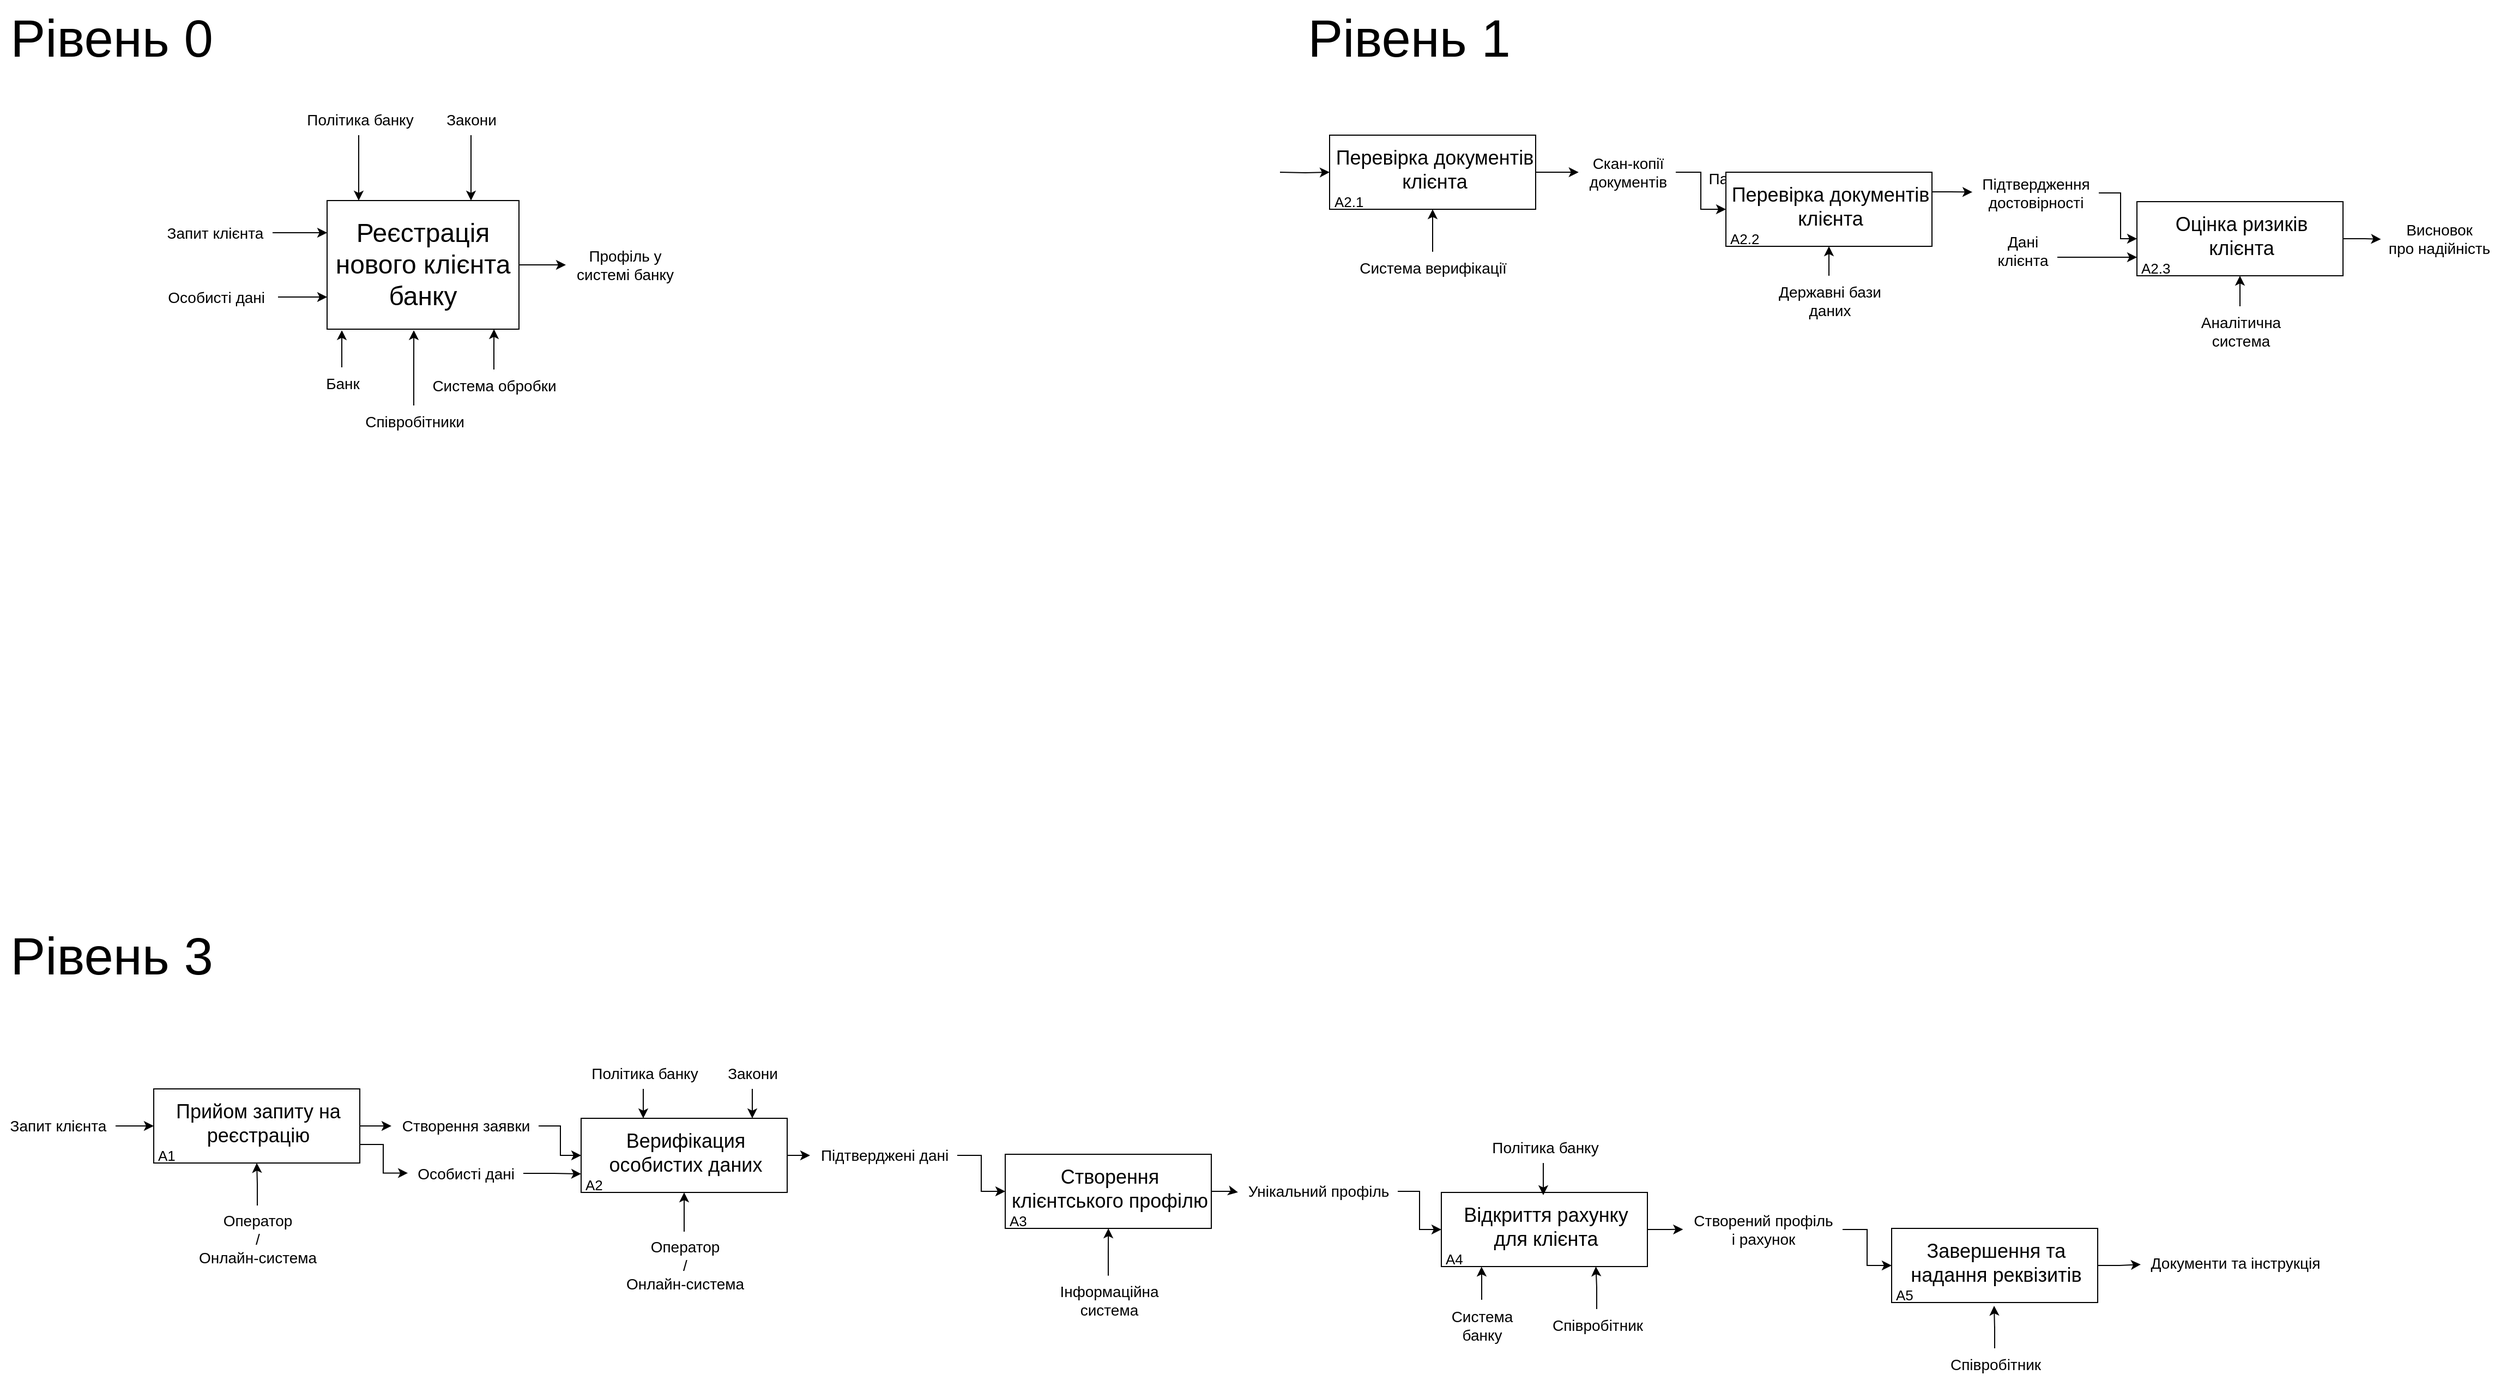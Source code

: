 <mxfile version="25.0.3">
  <diagram name="Страница — 1" id="eW8wt9M8RgmNSGHVoIsy">
    <mxGraphModel dx="2603" dy="772" grid="0" gridSize="10" guides="1" tooltips="1" connect="1" arrows="1" fold="1" page="1" pageScale="1" pageWidth="1169" pageHeight="827" math="0" shadow="0">
      <root>
        <mxCell id="0" />
        <mxCell id="1" parent="0" />
        <mxCell id="xeCv00PIY2GsDMz-aNLA-18" style="edgeStyle=orthogonalEdgeStyle;rounded=0;orthogonalLoop=1;jettySize=auto;html=1;exitX=1;exitY=0.5;exitDx=0;exitDy=0;" parent="1" source="xeCv00PIY2GsDMz-aNLA-2" target="xeCv00PIY2GsDMz-aNLA-17" edge="1">
          <mxGeometry relative="1" as="geometry" />
        </mxCell>
        <mxCell id="xeCv00PIY2GsDMz-aNLA-2" value="&lt;font style=&quot;font-size: 24px;&quot;&gt;Реєстрація нового клієнта банку&lt;/font&gt;" style="rounded=0;whiteSpace=wrap;html=1;" parent="1" vertex="1">
          <mxGeometry x="-844" y="203" width="176" height="118" as="geometry" />
        </mxCell>
        <mxCell id="xeCv00PIY2GsDMz-aNLA-6" style="edgeStyle=orthogonalEdgeStyle;rounded=0;orthogonalLoop=1;jettySize=auto;html=1;entryX=0;entryY=0.25;entryDx=0;entryDy=0;" parent="1" source="xeCv00PIY2GsDMz-aNLA-3" target="xeCv00PIY2GsDMz-aNLA-2" edge="1">
          <mxGeometry relative="1" as="geometry" />
        </mxCell>
        <mxCell id="xeCv00PIY2GsDMz-aNLA-3" value="&lt;font style=&quot;font-size: 14px;&quot;&gt;Запит клієнта&lt;/font&gt;" style="text;html=1;align=center;verticalAlign=middle;resizable=0;points=[];autosize=1;strokeColor=none;fillColor=none;" parent="1" vertex="1">
          <mxGeometry x="-1000" y="218" width="106" height="29" as="geometry" />
        </mxCell>
        <mxCell id="xeCv00PIY2GsDMz-aNLA-5" style="edgeStyle=orthogonalEdgeStyle;rounded=0;orthogonalLoop=1;jettySize=auto;html=1;entryX=0;entryY=0.75;entryDx=0;entryDy=0;" parent="1" source="xeCv00PIY2GsDMz-aNLA-4" target="xeCv00PIY2GsDMz-aNLA-2" edge="1">
          <mxGeometry relative="1" as="geometry" />
        </mxCell>
        <mxCell id="xeCv00PIY2GsDMz-aNLA-4" value="&lt;font style=&quot;font-size: 14px;&quot;&gt;Особисті дані&amp;nbsp;&lt;/font&gt;" style="text;html=1;align=center;verticalAlign=middle;resizable=0;points=[];autosize=1;strokeColor=none;fillColor=none;" parent="1" vertex="1">
          <mxGeometry x="-1000" y="277" width="111" height="29" as="geometry" />
        </mxCell>
        <mxCell id="xeCv00PIY2GsDMz-aNLA-10" style="edgeStyle=orthogonalEdgeStyle;rounded=0;orthogonalLoop=1;jettySize=auto;html=1;" parent="1" source="xeCv00PIY2GsDMz-aNLA-7" edge="1">
          <mxGeometry relative="1" as="geometry">
            <mxPoint x="-815" y="203" as="targetPoint" />
            <Array as="points">
              <mxPoint x="-815" y="203" />
            </Array>
          </mxGeometry>
        </mxCell>
        <mxCell id="xeCv00PIY2GsDMz-aNLA-7" value="&lt;font style=&quot;font-size: 14px;&quot;&gt;Політика банку&lt;/font&gt;" style="text;html=1;align=center;verticalAlign=middle;resizable=0;points=[];autosize=1;strokeColor=none;fillColor=none;" parent="1" vertex="1">
          <mxGeometry x="-872" y="114" width="116" height="29" as="geometry" />
        </mxCell>
        <mxCell id="xeCv00PIY2GsDMz-aNLA-9" style="edgeStyle=orthogonalEdgeStyle;rounded=0;orthogonalLoop=1;jettySize=auto;html=1;entryX=0.75;entryY=0;entryDx=0;entryDy=0;" parent="1" source="xeCv00PIY2GsDMz-aNLA-8" target="xeCv00PIY2GsDMz-aNLA-2" edge="1">
          <mxGeometry relative="1" as="geometry" />
        </mxCell>
        <mxCell id="xeCv00PIY2GsDMz-aNLA-8" value="&lt;font style=&quot;font-size: 14px;&quot;&gt;Закони&lt;/font&gt;" style="text;html=1;align=center;verticalAlign=middle;resizable=0;points=[];autosize=1;strokeColor=none;fillColor=none;" parent="1" vertex="1">
          <mxGeometry x="-744" y="114" width="64" height="29" as="geometry" />
        </mxCell>
        <mxCell id="xeCv00PIY2GsDMz-aNLA-11" value="&lt;font style=&quot;font-size: 14px;&quot;&gt;Банк&lt;/font&gt;" style="text;html=1;align=center;verticalAlign=middle;resizable=0;points=[];autosize=1;strokeColor=none;fillColor=none;fontFamily=Helvetica;fontSize=12;fontColor=default;" parent="1" vertex="1">
          <mxGeometry x="-855" y="356" width="49" height="29" as="geometry" />
        </mxCell>
        <mxCell id="xeCv00PIY2GsDMz-aNLA-12" value="&lt;font style=&quot;font-size: 14px;&quot;&gt;Система обробки&lt;/font&gt;" style="text;html=1;align=center;verticalAlign=middle;resizable=0;points=[];autosize=1;strokeColor=none;fillColor=none;fontFamily=Helvetica;fontSize=12;fontColor=default;" parent="1" vertex="1">
          <mxGeometry x="-757" y="358.01" width="132" height="29" as="geometry" />
        </mxCell>
        <mxCell id="xeCv00PIY2GsDMz-aNLA-13" value="&lt;font style=&quot;font-size: 14px;&quot;&gt;Співробітники&lt;/font&gt;" style="text;html=1;align=center;verticalAlign=middle;resizable=0;points=[];autosize=1;strokeColor=none;fillColor=none;" parent="1" vertex="1">
          <mxGeometry x="-819" y="391" width="109" height="29" as="geometry" />
        </mxCell>
        <mxCell id="xeCv00PIY2GsDMz-aNLA-14" style="edgeStyle=orthogonalEdgeStyle;rounded=0;orthogonalLoop=1;jettySize=auto;html=1;entryX=0.452;entryY=1.008;entryDx=0;entryDy=0;entryPerimeter=0;" parent="1" source="xeCv00PIY2GsDMz-aNLA-13" target="xeCv00PIY2GsDMz-aNLA-2" edge="1">
          <mxGeometry relative="1" as="geometry" />
        </mxCell>
        <mxCell id="xeCv00PIY2GsDMz-aNLA-15" style="edgeStyle=orthogonalEdgeStyle;rounded=0;orthogonalLoop=1;jettySize=auto;html=1;entryX=0.077;entryY=1.008;entryDx=0;entryDy=0;entryPerimeter=0;" parent="1" source="xeCv00PIY2GsDMz-aNLA-11" target="xeCv00PIY2GsDMz-aNLA-2" edge="1">
          <mxGeometry relative="1" as="geometry" />
        </mxCell>
        <mxCell id="xeCv00PIY2GsDMz-aNLA-16" style="edgeStyle=orthogonalEdgeStyle;rounded=0;orthogonalLoop=1;jettySize=auto;html=1;entryX=0.955;entryY=0.983;entryDx=0;entryDy=0;entryPerimeter=0;" parent="1" source="xeCv00PIY2GsDMz-aNLA-12" edge="1">
          <mxGeometry relative="1" as="geometry">
            <mxPoint x="-690.92" y="321.004" as="targetPoint" />
          </mxGeometry>
        </mxCell>
        <mxCell id="xeCv00PIY2GsDMz-aNLA-17" value="&lt;font style=&quot;font-size: 14px;&quot;&gt;Профіль у&lt;/font&gt;&lt;div&gt;&lt;font style=&quot;font-size: 14px;&quot;&gt;системі банку&lt;/font&gt;&lt;/div&gt;" style="text;html=1;align=center;verticalAlign=middle;resizable=0;points=[];autosize=1;strokeColor=none;fillColor=none;" parent="1" vertex="1">
          <mxGeometry x="-625" y="239" width="107" height="46" as="geometry" />
        </mxCell>
        <mxCell id="xeCv00PIY2GsDMz-aNLA-29" style="edgeStyle=orthogonalEdgeStyle;rounded=0;orthogonalLoop=1;jettySize=auto;html=1;" parent="1" source="xeCv00PIY2GsDMz-aNLA-19" target="xeCv00PIY2GsDMz-aNLA-28" edge="1">
          <mxGeometry relative="1" as="geometry" />
        </mxCell>
        <mxCell id="xeCv00PIY2GsDMz-aNLA-19" value="&lt;font style=&quot;font-size: 18px;&quot;&gt;Прийом запиту на реєстрацію&lt;/font&gt;&lt;div style=&quot;text-align: left;&quot;&gt;&lt;font style=&quot;font-size: 13px;&quot;&gt;А1&lt;/font&gt;&lt;/div&gt;" style="rounded=0;whiteSpace=wrap;html=1;spacing=2;spacingTop=12;spacingLeft=3;" parent="1" vertex="1">
          <mxGeometry x="-1003" y="1018" width="189" height="68" as="geometry" />
        </mxCell>
        <mxCell id="xeCv00PIY2GsDMz-aNLA-39" style="edgeStyle=orthogonalEdgeStyle;rounded=0;orthogonalLoop=1;jettySize=auto;html=1;exitX=1;exitY=0.5;exitDx=0;exitDy=0;" parent="1" source="xeCv00PIY2GsDMz-aNLA-20" target="xeCv00PIY2GsDMz-aNLA-38" edge="1">
          <mxGeometry relative="1" as="geometry" />
        </mxCell>
        <mxCell id="xeCv00PIY2GsDMz-aNLA-20" value="&lt;font style=&quot;font-size: 18px;&quot;&gt;Верифікация особистих даних&lt;/font&gt;&lt;div style=&quot;text-align: left;&quot;&gt;&lt;font style=&quot;font-size: 13px;&quot;&gt;А2&lt;/font&gt;&lt;/div&gt;" style="rounded=0;whiteSpace=wrap;html=1;spacing=2;spacingTop=12;spacingLeft=3;" parent="1" vertex="1">
          <mxGeometry x="-611" y="1045" width="189" height="68" as="geometry" />
        </mxCell>
        <mxCell id="xeCv00PIY2GsDMz-aNLA-21" value="&lt;font style=&quot;font-size: 18px;&quot;&gt;Створення клієнтського профілю&lt;/font&gt;&lt;div style=&quot;text-align: left;&quot;&gt;&lt;span style=&quot;font-size: 13px; background-color: initial;&quot;&gt;А3&lt;/span&gt;&lt;/div&gt;" style="rounded=0;whiteSpace=wrap;html=1;spacing=2;spacingTop=12;spacingLeft=3;" parent="1" vertex="1">
          <mxGeometry x="-222" y="1078" width="189" height="68" as="geometry" />
        </mxCell>
        <mxCell id="xeCv00PIY2GsDMz-aNLA-22" value="&lt;font style=&quot;font-size: 18px;&quot;&gt;Відкриття рахунку для клієнта&lt;/font&gt;&lt;div style=&quot;text-align: left;&quot;&gt;&lt;font style=&quot;font-size: 13px;&quot;&gt;А4&lt;/font&gt;&lt;/div&gt;" style="rounded=0;whiteSpace=wrap;html=1;spacing=2;spacingTop=12;spacingLeft=3;" parent="1" vertex="1">
          <mxGeometry x="178" y="1113" width="189" height="68" as="geometry" />
        </mxCell>
        <mxCell id="xeCv00PIY2GsDMz-aNLA-23" value="&lt;span style=&quot;font-size: 18px;&quot;&gt;Завершення та надання реквізитів&lt;/span&gt;&lt;br&gt;&lt;div style=&quot;text-align: left;&quot;&gt;&lt;font style=&quot;font-size: 13px;&quot;&gt;А5&lt;/font&gt;&lt;/div&gt;" style="rounded=0;whiteSpace=wrap;html=1;spacing=2;spacingTop=12;spacingLeft=3;" parent="1" vertex="1">
          <mxGeometry x="591" y="1146" width="189" height="68" as="geometry" />
        </mxCell>
        <mxCell id="xeCv00PIY2GsDMz-aNLA-27" style="edgeStyle=orthogonalEdgeStyle;rounded=0;orthogonalLoop=1;jettySize=auto;html=1;entryX=0;entryY=0.5;entryDx=0;entryDy=0;" parent="1" source="xeCv00PIY2GsDMz-aNLA-26" target="xeCv00PIY2GsDMz-aNLA-19" edge="1">
          <mxGeometry relative="1" as="geometry" />
        </mxCell>
        <mxCell id="xeCv00PIY2GsDMz-aNLA-26" value="&lt;font style=&quot;font-size: 14px;&quot;&gt;Запит клієнта&lt;/font&gt;" style="text;html=1;align=center;verticalAlign=middle;resizable=0;points=[];autosize=1;strokeColor=none;fillColor=none;" parent="1" vertex="1">
          <mxGeometry x="-1144" y="1037.5" width="106" height="29" as="geometry" />
        </mxCell>
        <mxCell id="xeCv00PIY2GsDMz-aNLA-30" style="edgeStyle=orthogonalEdgeStyle;rounded=0;orthogonalLoop=1;jettySize=auto;html=1;entryX=0;entryY=0.5;entryDx=0;entryDy=0;" parent="1" source="xeCv00PIY2GsDMz-aNLA-28" target="xeCv00PIY2GsDMz-aNLA-20" edge="1">
          <mxGeometry relative="1" as="geometry" />
        </mxCell>
        <mxCell id="xeCv00PIY2GsDMz-aNLA-28" value="&lt;span style=&quot;font-size: 14px;&quot;&gt;Створення заявки&lt;/span&gt;" style="text;html=1;align=center;verticalAlign=middle;resizable=0;points=[];autosize=1;strokeColor=none;fillColor=none;" parent="1" vertex="1">
          <mxGeometry x="-785" y="1037.5" width="135" height="29" as="geometry" />
        </mxCell>
        <mxCell id="xeCv00PIY2GsDMz-aNLA-32" style="edgeStyle=orthogonalEdgeStyle;rounded=0;orthogonalLoop=1;jettySize=auto;html=1;entryX=0.5;entryY=1;entryDx=0;entryDy=0;" parent="1" source="xeCv00PIY2GsDMz-aNLA-31" target="xeCv00PIY2GsDMz-aNLA-19" edge="1">
          <mxGeometry relative="1" as="geometry" />
        </mxCell>
        <mxCell id="xeCv00PIY2GsDMz-aNLA-31" value="&lt;span style=&quot;font-size: 14px;&quot;&gt;Оператор&lt;/span&gt;&lt;div&gt;&lt;span style=&quot;font-size: 14px;&quot;&gt;&amp;nbsp;/&amp;nbsp;&lt;/span&gt;&lt;/div&gt;&lt;div&gt;&lt;span style=&quot;font-size: 14px;&quot;&gt;Онлайн-система&lt;/span&gt;&lt;/div&gt;" style="text;html=1;align=center;verticalAlign=middle;resizable=0;points=[];autosize=1;strokeColor=none;fillColor=none;" parent="1" vertex="1">
          <mxGeometry x="-971" y="1125" width="126" height="62" as="geometry" />
        </mxCell>
        <mxCell id="xeCv00PIY2GsDMz-aNLA-34" style="edgeStyle=orthogonalEdgeStyle;rounded=0;orthogonalLoop=1;jettySize=auto;html=1;entryX=0;entryY=0.75;entryDx=0;entryDy=0;" parent="1" source="xeCv00PIY2GsDMz-aNLA-33" target="xeCv00PIY2GsDMz-aNLA-20" edge="1">
          <mxGeometry relative="1" as="geometry" />
        </mxCell>
        <mxCell id="xeCv00PIY2GsDMz-aNLA-33" value="&lt;span style=&quot;font-size: 14px;&quot;&gt;Особисті дані&lt;/span&gt;" style="text;html=1;align=center;verticalAlign=middle;resizable=0;points=[];autosize=1;strokeColor=none;fillColor=none;" parent="1" vertex="1">
          <mxGeometry x="-771" y="1081" width="107" height="29" as="geometry" />
        </mxCell>
        <mxCell id="xeCv00PIY2GsDMz-aNLA-35" style="edgeStyle=orthogonalEdgeStyle;rounded=0;orthogonalLoop=1;jettySize=auto;html=1;exitX=1;exitY=0.75;exitDx=0;exitDy=0;entryX=0.01;entryY=0.491;entryDx=0;entryDy=0;entryPerimeter=0;" parent="1" source="xeCv00PIY2GsDMz-aNLA-19" target="xeCv00PIY2GsDMz-aNLA-33" edge="1">
          <mxGeometry relative="1" as="geometry" />
        </mxCell>
        <mxCell id="xeCv00PIY2GsDMz-aNLA-37" style="edgeStyle=orthogonalEdgeStyle;rounded=0;orthogonalLoop=1;jettySize=auto;html=1;entryX=0.5;entryY=1;entryDx=0;entryDy=0;" parent="1" source="xeCv00PIY2GsDMz-aNLA-36" target="xeCv00PIY2GsDMz-aNLA-20" edge="1">
          <mxGeometry relative="1" as="geometry" />
        </mxCell>
        <mxCell id="xeCv00PIY2GsDMz-aNLA-36" value="&lt;span style=&quot;font-size: 14px;&quot;&gt;Оператор&lt;/span&gt;&lt;div&gt;&lt;span style=&quot;font-size: 14px;&quot;&gt;&amp;nbsp;/&amp;nbsp;&lt;/span&gt;&lt;/div&gt;&lt;div&gt;&lt;span style=&quot;font-size: 14px;&quot;&gt;Онлайн-система&lt;/span&gt;&lt;/div&gt;" style="text;html=1;align=center;verticalAlign=middle;resizable=0;points=[];autosize=1;strokeColor=none;fillColor=none;" parent="1" vertex="1">
          <mxGeometry x="-579.5" y="1149" width="126" height="62" as="geometry" />
        </mxCell>
        <mxCell id="xeCv00PIY2GsDMz-aNLA-40" style="edgeStyle=orthogonalEdgeStyle;rounded=0;orthogonalLoop=1;jettySize=auto;html=1;entryX=0;entryY=0.5;entryDx=0;entryDy=0;" parent="1" source="xeCv00PIY2GsDMz-aNLA-38" target="xeCv00PIY2GsDMz-aNLA-21" edge="1">
          <mxGeometry relative="1" as="geometry" />
        </mxCell>
        <mxCell id="xeCv00PIY2GsDMz-aNLA-38" value="&lt;span style=&quot;font-size: 14px;&quot;&gt;Підтверджені дані&lt;/span&gt;" style="text;html=1;align=center;verticalAlign=middle;resizable=0;points=[];autosize=1;strokeColor=none;fillColor=none;" parent="1" vertex="1">
          <mxGeometry x="-401" y="1064.5" width="135" height="29" as="geometry" />
        </mxCell>
        <mxCell id="xeCv00PIY2GsDMz-aNLA-41" style="edgeStyle=orthogonalEdgeStyle;rounded=0;orthogonalLoop=1;jettySize=auto;html=1;" parent="1" source="xeCv00PIY2GsDMz-aNLA-42" edge="1">
          <mxGeometry relative="1" as="geometry">
            <mxPoint x="-554" y="1045" as="targetPoint" />
            <Array as="points">
              <mxPoint x="-554" y="1045" />
            </Array>
          </mxGeometry>
        </mxCell>
        <mxCell id="xeCv00PIY2GsDMz-aNLA-42" value="&lt;font style=&quot;font-size: 14px;&quot;&gt;Політика банку&lt;/font&gt;" style="text;html=1;align=center;verticalAlign=middle;resizable=0;points=[];autosize=1;strokeColor=none;fillColor=none;" parent="1" vertex="1">
          <mxGeometry x="-611" y="989" width="116" height="29" as="geometry" />
        </mxCell>
        <mxCell id="xeCv00PIY2GsDMz-aNLA-44" style="edgeStyle=orthogonalEdgeStyle;rounded=0;orthogonalLoop=1;jettySize=auto;html=1;entryX=0.75;entryY=0;entryDx=0;entryDy=0;" parent="1" source="xeCv00PIY2GsDMz-aNLA-45" edge="1">
          <mxGeometry relative="1" as="geometry">
            <mxPoint x="-454" y="1045" as="targetPoint" />
          </mxGeometry>
        </mxCell>
        <mxCell id="xeCv00PIY2GsDMz-aNLA-45" value="&lt;font style=&quot;font-size: 14px;&quot;&gt;Закони&lt;/font&gt;" style="text;html=1;align=center;verticalAlign=middle;resizable=0;points=[];autosize=1;strokeColor=none;fillColor=none;" parent="1" vertex="1">
          <mxGeometry x="-486" y="989" width="64" height="29" as="geometry" />
        </mxCell>
        <mxCell id="xeCv00PIY2GsDMz-aNLA-46" value="&lt;span style=&quot;font-size: 14px;&quot;&gt;Інформаційна&lt;/span&gt;&lt;div&gt;&lt;span style=&quot;font-size: 14px;&quot;&gt;система&lt;/span&gt;&lt;/div&gt;" style="text;html=1;align=center;verticalAlign=middle;resizable=0;points=[];autosize=1;strokeColor=none;fillColor=none;" parent="1" vertex="1">
          <mxGeometry x="-182" y="1189.36" width="109" height="46" as="geometry" />
        </mxCell>
        <mxCell id="xeCv00PIY2GsDMz-aNLA-47" style="edgeStyle=orthogonalEdgeStyle;rounded=0;orthogonalLoop=1;jettySize=auto;html=1;entryX=0.543;entryY=0.98;entryDx=0;entryDy=0;entryPerimeter=0;" parent="1" source="xeCv00PIY2GsDMz-aNLA-46" edge="1">
          <mxGeometry relative="1" as="geometry">
            <mxPoint x="-127.373" y="1146" as="targetPoint" />
          </mxGeometry>
        </mxCell>
        <mxCell id="xeCv00PIY2GsDMz-aNLA-51" style="edgeStyle=orthogonalEdgeStyle;rounded=0;orthogonalLoop=1;jettySize=auto;html=1;entryX=0;entryY=0.5;entryDx=0;entryDy=0;" parent="1" source="xeCv00PIY2GsDMz-aNLA-48" target="xeCv00PIY2GsDMz-aNLA-22" edge="1">
          <mxGeometry relative="1" as="geometry" />
        </mxCell>
        <mxCell id="xeCv00PIY2GsDMz-aNLA-48" value="&lt;span style=&quot;font-size: 14px;&quot;&gt;Унікальний профіль&lt;/span&gt;" style="text;html=1;align=center;verticalAlign=middle;resizable=0;points=[];autosize=1;strokeColor=none;fillColor=none;" parent="1" vertex="1">
          <mxGeometry x="-9" y="1097.5" width="147" height="29" as="geometry" />
        </mxCell>
        <mxCell id="xeCv00PIY2GsDMz-aNLA-50" style="edgeStyle=orthogonalEdgeStyle;rounded=0;orthogonalLoop=1;jettySize=auto;html=1;entryX=0.003;entryY=0.53;entryDx=0;entryDy=0;entryPerimeter=0;" parent="1" source="xeCv00PIY2GsDMz-aNLA-21" target="xeCv00PIY2GsDMz-aNLA-48" edge="1">
          <mxGeometry relative="1" as="geometry" />
        </mxCell>
        <mxCell id="xeCv00PIY2GsDMz-aNLA-54" style="edgeStyle=orthogonalEdgeStyle;rounded=0;orthogonalLoop=1;jettySize=auto;html=1;" parent="1" source="xeCv00PIY2GsDMz-aNLA-55" edge="1">
          <mxGeometry relative="1" as="geometry">
            <mxPoint x="271.5" y="1115.5" as="targetPoint" />
            <Array as="points">
              <mxPoint x="271.5" y="1115.5" />
            </Array>
          </mxGeometry>
        </mxCell>
        <mxCell id="xeCv00PIY2GsDMz-aNLA-55" value="&lt;font style=&quot;font-size: 14px;&quot;&gt;Політика банку&lt;/font&gt;" style="text;html=1;align=center;verticalAlign=middle;resizable=0;points=[];autosize=1;strokeColor=none;fillColor=none;" parent="1" vertex="1">
          <mxGeometry x="214.5" y="1057" width="116" height="29" as="geometry" />
        </mxCell>
        <mxCell id="xeCv00PIY2GsDMz-aNLA-56" value="&lt;span style=&quot;font-size: 14px;&quot;&gt;Система&lt;/span&gt;&lt;div&gt;&lt;span style=&quot;font-size: 14px;&quot;&gt;банку&lt;/span&gt;&lt;/div&gt;" style="text;html=1;align=center;verticalAlign=middle;resizable=0;points=[];autosize=1;strokeColor=none;fillColor=none;" parent="1" vertex="1">
          <mxGeometry x="178" y="1211.5" width="74" height="46" as="geometry" />
        </mxCell>
        <mxCell id="xeCv00PIY2GsDMz-aNLA-59" style="edgeStyle=orthogonalEdgeStyle;rounded=0;orthogonalLoop=1;jettySize=auto;html=1;entryX=0.75;entryY=1;entryDx=0;entryDy=0;" parent="1" source="xeCv00PIY2GsDMz-aNLA-57" target="xeCv00PIY2GsDMz-aNLA-22" edge="1">
          <mxGeometry relative="1" as="geometry" />
        </mxCell>
        <mxCell id="xeCv00PIY2GsDMz-aNLA-57" value="&lt;span style=&quot;font-size: 14px;&quot;&gt;Співробітник&lt;/span&gt;" style="text;html=1;align=center;verticalAlign=middle;resizable=0;points=[];autosize=1;strokeColor=none;fillColor=none;" parent="1" vertex="1">
          <mxGeometry x="270" y="1220" width="101" height="29" as="geometry" />
        </mxCell>
        <mxCell id="xeCv00PIY2GsDMz-aNLA-58" style="edgeStyle=orthogonalEdgeStyle;rounded=0;orthogonalLoop=1;jettySize=auto;html=1;entryX=0.195;entryY=1.002;entryDx=0;entryDy=0;entryPerimeter=0;" parent="1" source="xeCv00PIY2GsDMz-aNLA-56" target="xeCv00PIY2GsDMz-aNLA-22" edge="1">
          <mxGeometry relative="1" as="geometry" />
        </mxCell>
        <mxCell id="xeCv00PIY2GsDMz-aNLA-62" style="edgeStyle=orthogonalEdgeStyle;rounded=0;orthogonalLoop=1;jettySize=auto;html=1;entryX=0;entryY=0.5;entryDx=0;entryDy=0;" parent="1" source="xeCv00PIY2GsDMz-aNLA-60" target="xeCv00PIY2GsDMz-aNLA-23" edge="1">
          <mxGeometry relative="1" as="geometry" />
        </mxCell>
        <mxCell id="xeCv00PIY2GsDMz-aNLA-60" value="&lt;font style=&quot;font-size: 14px;&quot;&gt;Створений профіль&lt;/font&gt;&lt;div&gt;&lt;font style=&quot;font-size: 14px;&quot;&gt;і рахунок&lt;/font&gt;&lt;/div&gt;" style="text;html=1;align=center;verticalAlign=middle;resizable=0;points=[];autosize=1;strokeColor=none;fillColor=none;" parent="1" vertex="1">
          <mxGeometry x="400" y="1124" width="146" height="46" as="geometry" />
        </mxCell>
        <mxCell id="xeCv00PIY2GsDMz-aNLA-61" style="edgeStyle=orthogonalEdgeStyle;rounded=0;orthogonalLoop=1;jettySize=auto;html=1;entryX=-0.002;entryY=0.497;entryDx=0;entryDy=0;entryPerimeter=0;" parent="1" source="xeCv00PIY2GsDMz-aNLA-22" target="xeCv00PIY2GsDMz-aNLA-60" edge="1">
          <mxGeometry relative="1" as="geometry" />
        </mxCell>
        <mxCell id="xeCv00PIY2GsDMz-aNLA-64" style="edgeStyle=orthogonalEdgeStyle;rounded=0;orthogonalLoop=1;jettySize=auto;html=1;entryX=0.75;entryY=1;entryDx=0;entryDy=0;" parent="1" source="xeCv00PIY2GsDMz-aNLA-65" edge="1">
          <mxGeometry relative="1" as="geometry">
            <mxPoint x="685" y="1217" as="targetPoint" />
          </mxGeometry>
        </mxCell>
        <mxCell id="xeCv00PIY2GsDMz-aNLA-65" value="&lt;span style=&quot;font-size: 14px;&quot;&gt;Співробітник&lt;/span&gt;" style="text;html=1;align=center;verticalAlign=middle;resizable=0;points=[];autosize=1;strokeColor=none;fillColor=none;" parent="1" vertex="1">
          <mxGeometry x="635" y="1256" width="101" height="29" as="geometry" />
        </mxCell>
        <mxCell id="xeCv00PIY2GsDMz-aNLA-66" value="&lt;span style=&quot;font-size: 14px;&quot;&gt;Документи та інструкція&lt;/span&gt;" style="text;html=1;align=center;verticalAlign=middle;resizable=0;points=[];autosize=1;strokeColor=none;fillColor=none;" parent="1" vertex="1">
          <mxGeometry x="819" y="1163" width="173" height="29" as="geometry" />
        </mxCell>
        <mxCell id="xeCv00PIY2GsDMz-aNLA-67" style="edgeStyle=orthogonalEdgeStyle;rounded=0;orthogonalLoop=1;jettySize=auto;html=1;entryX=0.003;entryY=0.554;entryDx=0;entryDy=0;entryPerimeter=0;" parent="1" source="xeCv00PIY2GsDMz-aNLA-23" target="xeCv00PIY2GsDMz-aNLA-66" edge="1">
          <mxGeometry relative="1" as="geometry" />
        </mxCell>
        <mxCell id="xeCv00PIY2GsDMz-aNLA-68" value="&lt;font style=&quot;font-size: 18px;&quot;&gt;Перевірка документів клієнта&lt;/font&gt;&lt;div style=&quot;text-align: left;&quot;&gt;&lt;font style=&quot;font-size: 13px;&quot;&gt;А2.1&lt;/font&gt;&lt;/div&gt;" style="rounded=0;whiteSpace=wrap;html=1;spacing=2;spacingTop=12;spacingLeft=3;" parent="1" vertex="1">
          <mxGeometry x="75.5" y="143" width="189" height="68" as="geometry" />
        </mxCell>
        <mxCell id="xeCv00PIY2GsDMz-aNLA-70" style="edgeStyle=orthogonalEdgeStyle;rounded=0;orthogonalLoop=1;jettySize=auto;html=1;entryX=0;entryY=0.5;entryDx=0;entryDy=0;" parent="1" target="xeCv00PIY2GsDMz-aNLA-68" edge="1">
          <mxGeometry relative="1" as="geometry">
            <mxPoint x="30" y="177" as="sourcePoint" />
          </mxGeometry>
        </mxCell>
        <mxCell id="xeCv00PIY2GsDMz-aNLA-69" value="&lt;font style=&quot;font-size: 14px;&quot;&gt;Паспорт, ІПН&lt;/font&gt;" style="text;html=1;align=center;verticalAlign=middle;resizable=0;points=[];autosize=1;strokeColor=none;fillColor=none;" parent="1" vertex="1">
          <mxGeometry x="414" y="168.5" width="102" height="29" as="geometry" />
        </mxCell>
        <mxCell id="xeCv00PIY2GsDMz-aNLA-72" style="edgeStyle=orthogonalEdgeStyle;rounded=0;orthogonalLoop=1;jettySize=auto;html=1;entryX=0.5;entryY=1;entryDx=0;entryDy=0;" parent="1" source="xeCv00PIY2GsDMz-aNLA-71" target="xeCv00PIY2GsDMz-aNLA-68" edge="1">
          <mxGeometry relative="1" as="geometry" />
        </mxCell>
        <mxCell id="xeCv00PIY2GsDMz-aNLA-71" value="&lt;font style=&quot;font-size: 14px;&quot;&gt;Система верифікації&lt;/font&gt;" style="text;html=1;align=center;verticalAlign=middle;resizable=0;points=[];autosize=1;strokeColor=none;fillColor=none;" parent="1" vertex="1">
          <mxGeometry x="93.5" y="250" width="153" height="29" as="geometry" />
        </mxCell>
        <mxCell id="xeCv00PIY2GsDMz-aNLA-76" style="edgeStyle=orthogonalEdgeStyle;rounded=0;orthogonalLoop=1;jettySize=auto;html=1;entryX=0;entryY=0.5;entryDx=0;entryDy=0;" parent="1" source="xeCv00PIY2GsDMz-aNLA-73" target="xeCv00PIY2GsDMz-aNLA-75" edge="1">
          <mxGeometry relative="1" as="geometry" />
        </mxCell>
        <mxCell id="xeCv00PIY2GsDMz-aNLA-73" value="&lt;font style=&quot;font-size: 14px;&quot;&gt;Скан-копії&lt;/font&gt;&lt;div&gt;&lt;font style=&quot;font-size: 14px;&quot;&gt;документів&lt;/font&gt;&lt;/div&gt;" style="text;html=1;align=center;verticalAlign=middle;resizable=0;points=[];autosize=1;strokeColor=none;fillColor=none;" parent="1" vertex="1">
          <mxGeometry x="304" y="154" width="89" height="46" as="geometry" />
        </mxCell>
        <mxCell id="xeCv00PIY2GsDMz-aNLA-74" style="edgeStyle=orthogonalEdgeStyle;rounded=0;orthogonalLoop=1;jettySize=auto;html=1;exitX=1;exitY=0.5;exitDx=0;exitDy=0;entryX=-0.001;entryY=0.481;entryDx=0;entryDy=0;entryPerimeter=0;" parent="1" source="xeCv00PIY2GsDMz-aNLA-68" target="xeCv00PIY2GsDMz-aNLA-73" edge="1">
          <mxGeometry relative="1" as="geometry" />
        </mxCell>
        <mxCell id="xeCv00PIY2GsDMz-aNLA-75" value="&lt;font style=&quot;font-size: 18px;&quot;&gt;Перевірка документів клієнта&lt;/font&gt;&lt;div style=&quot;text-align: left;&quot;&gt;&lt;font style=&quot;font-size: 13px;&quot;&gt;А2.2&lt;/font&gt;&lt;/div&gt;" style="rounded=0;whiteSpace=wrap;html=1;spacing=2;spacingTop=12;spacingLeft=3;" parent="1" vertex="1">
          <mxGeometry x="439" y="177" width="189" height="68" as="geometry" />
        </mxCell>
        <mxCell id="xeCv00PIY2GsDMz-aNLA-78" style="edgeStyle=orthogonalEdgeStyle;rounded=0;orthogonalLoop=1;jettySize=auto;html=1;" parent="1" source="xeCv00PIY2GsDMz-aNLA-77" target="xeCv00PIY2GsDMz-aNLA-75" edge="1">
          <mxGeometry relative="1" as="geometry" />
        </mxCell>
        <mxCell id="xeCv00PIY2GsDMz-aNLA-77" value="&lt;font style=&quot;font-size: 14px;&quot;&gt;Державні бази&lt;/font&gt;&lt;div&gt;&lt;font style=&quot;font-size: 14px;&quot;&gt;даних&lt;/font&gt;&lt;/div&gt;" style="text;html=1;align=center;verticalAlign=middle;resizable=0;points=[];autosize=1;strokeColor=none;fillColor=none;" parent="1" vertex="1">
          <mxGeometry x="477.5" y="272" width="112" height="46" as="geometry" />
        </mxCell>
        <mxCell id="xeCv00PIY2GsDMz-aNLA-82" style="edgeStyle=orthogonalEdgeStyle;rounded=0;orthogonalLoop=1;jettySize=auto;html=1;entryX=0;entryY=0.5;entryDx=0;entryDy=0;" parent="1" source="xeCv00PIY2GsDMz-aNLA-79" target="xeCv00PIY2GsDMz-aNLA-81" edge="1">
          <mxGeometry relative="1" as="geometry" />
        </mxCell>
        <mxCell id="xeCv00PIY2GsDMz-aNLA-79" value="&lt;span style=&quot;font-size: 14px;&quot;&gt;Підтвердження&lt;/span&gt;&lt;div&gt;&lt;span style=&quot;font-size: 14px;&quot;&gt;достовірності&lt;/span&gt;&lt;/div&gt;" style="text;html=1;align=center;verticalAlign=middle;resizable=0;points=[];autosize=1;strokeColor=none;fillColor=none;" parent="1" vertex="1">
          <mxGeometry x="664" y="173" width="117" height="46" as="geometry" />
        </mxCell>
        <mxCell id="xeCv00PIY2GsDMz-aNLA-80" style="edgeStyle=orthogonalEdgeStyle;rounded=0;orthogonalLoop=1;jettySize=auto;html=1;entryX=0.009;entryY=0.483;entryDx=0;entryDy=0;entryPerimeter=0;" parent="1" source="xeCv00PIY2GsDMz-aNLA-75" target="xeCv00PIY2GsDMz-aNLA-79" edge="1">
          <mxGeometry relative="1" as="geometry">
            <Array as="points">
              <mxPoint x="645" y="195" />
              <mxPoint x="645" y="195" />
            </Array>
          </mxGeometry>
        </mxCell>
        <mxCell id="xeCv00PIY2GsDMz-aNLA-81" value="&lt;font style=&quot;font-size: 18px;&quot;&gt;Оцінка ризиків клієнта&lt;/font&gt;&lt;div style=&quot;text-align: left;&quot;&gt;&lt;font style=&quot;font-size: 13px;&quot;&gt;А2.3&lt;/font&gt;&lt;/div&gt;" style="rounded=0;whiteSpace=wrap;html=1;spacing=2;spacingTop=12;spacingLeft=3;" parent="1" vertex="1">
          <mxGeometry x="816" y="204" width="189" height="68" as="geometry" />
        </mxCell>
        <mxCell id="xeCv00PIY2GsDMz-aNLA-85" style="edgeStyle=orthogonalEdgeStyle;rounded=0;orthogonalLoop=1;jettySize=auto;html=1;entryX=0;entryY=0.75;entryDx=0;entryDy=0;" parent="1" source="xeCv00PIY2GsDMz-aNLA-83" target="xeCv00PIY2GsDMz-aNLA-81" edge="1">
          <mxGeometry relative="1" as="geometry">
            <Array as="points">
              <mxPoint x="792" y="255" />
              <mxPoint x="792" y="255" />
            </Array>
          </mxGeometry>
        </mxCell>
        <mxCell id="xeCv00PIY2GsDMz-aNLA-83" value="&lt;span style=&quot;font-size: 14px;&quot;&gt;Дані&lt;/span&gt;&lt;div&gt;&lt;span style=&quot;font-size: 14px;&quot;&gt;клієнта&lt;/span&gt;&lt;/div&gt;" style="text;html=1;align=center;verticalAlign=middle;resizable=0;points=[];autosize=1;strokeColor=none;fillColor=none;" parent="1" vertex="1">
          <mxGeometry x="679" y="226" width="64" height="46" as="geometry" />
        </mxCell>
        <mxCell id="xeCv00PIY2GsDMz-aNLA-87" style="edgeStyle=orthogonalEdgeStyle;rounded=0;orthogonalLoop=1;jettySize=auto;html=1;" parent="1" source="xeCv00PIY2GsDMz-aNLA-86" target="xeCv00PIY2GsDMz-aNLA-81" edge="1">
          <mxGeometry relative="1" as="geometry" />
        </mxCell>
        <mxCell id="xeCv00PIY2GsDMz-aNLA-86" value="&lt;span style=&quot;font-size: 14px;&quot;&gt;Аналітична&lt;/span&gt;&lt;div&gt;&lt;span style=&quot;font-size: 14px;&quot;&gt;система&lt;/span&gt;&lt;/div&gt;" style="text;html=1;align=center;verticalAlign=middle;resizable=0;points=[];autosize=1;strokeColor=none;fillColor=none;" parent="1" vertex="1">
          <mxGeometry x="865" y="300" width="91" height="46" as="geometry" />
        </mxCell>
        <mxCell id="xeCv00PIY2GsDMz-aNLA-88" value="&lt;span style=&quot;font-size: 14px;&quot;&gt;Висновок&lt;/span&gt;&lt;div&gt;&lt;span style=&quot;font-size: 14px;&quot;&gt;про надійність&lt;/span&gt;&lt;/div&gt;" style="text;html=1;align=center;verticalAlign=middle;resizable=0;points=[];autosize=1;strokeColor=none;fillColor=none;" parent="1" vertex="1">
          <mxGeometry x="1037" y="215" width="111" height="46" as="geometry" />
        </mxCell>
        <mxCell id="xeCv00PIY2GsDMz-aNLA-89" style="edgeStyle=orthogonalEdgeStyle;rounded=0;orthogonalLoop=1;jettySize=auto;html=1;entryX=0.025;entryY=0.51;entryDx=0;entryDy=0;entryPerimeter=0;" parent="1" source="xeCv00PIY2GsDMz-aNLA-81" target="xeCv00PIY2GsDMz-aNLA-88" edge="1">
          <mxGeometry relative="1" as="geometry" />
        </mxCell>
        <mxCell id="xeCv00PIY2GsDMz-aNLA-90" value="&lt;span style=&quot;font-size: 48px;&quot;&gt;Рівень 0&lt;/span&gt;" style="text;html=1;align=center;verticalAlign=middle;resizable=0;points=[];autosize=1;strokeColor=none;fillColor=none;" parent="1" vertex="1">
          <mxGeometry x="-1144" y="19" width="204" height="70" as="geometry" />
        </mxCell>
        <mxCell id="xeCv00PIY2GsDMz-aNLA-91" value="&lt;span style=&quot;font-size: 48px;&quot;&gt;Рівень 1&lt;/span&gt;" style="text;html=1;align=center;verticalAlign=middle;resizable=0;points=[];autosize=1;strokeColor=none;fillColor=none;" parent="1" vertex="1">
          <mxGeometry x="46" y="19" width="204" height="70" as="geometry" />
        </mxCell>
        <mxCell id="xeCv00PIY2GsDMz-aNLA-92" value="&lt;span style=&quot;font-size: 48px;&quot;&gt;Рівень 3&lt;/span&gt;" style="text;html=1;align=center;verticalAlign=middle;resizable=0;points=[];autosize=1;strokeColor=none;fillColor=none;" parent="1" vertex="1">
          <mxGeometry x="-1144" y="861" width="204" height="70" as="geometry" />
        </mxCell>
      </root>
    </mxGraphModel>
  </diagram>
</mxfile>
